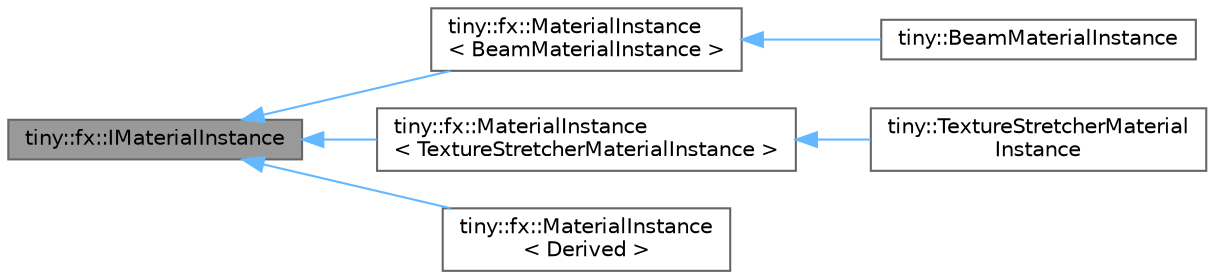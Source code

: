 digraph "tiny::fx::IMaterialInstance"
{
 // LATEX_PDF_SIZE
  bgcolor="transparent";
  edge [fontname=Helvetica,fontsize=10,labelfontname=Helvetica,labelfontsize=10];
  node [fontname=Helvetica,fontsize=10,shape=box,height=0.2,width=0.4];
  rankdir="LR";
  Node1 [id="Node000001",label="tiny::fx::IMaterialInstance",height=0.2,width=0.4,color="gray40", fillcolor="grey60", style="filled", fontcolor="black",tooltip=" "];
  Node1 -> Node2 [id="edge1_Node000001_Node000002",dir="back",color="steelblue1",style="solid",tooltip=" "];
  Node2 [id="Node000002",label="tiny::fx::MaterialInstance\l\< BeamMaterialInstance \>",height=0.2,width=0.4,color="gray40", fillcolor="white", style="filled",URL="$structtiny_1_1fx_1_1_material_instance.html",tooltip=" "];
  Node2 -> Node3 [id="edge2_Node000002_Node000003",dir="back",color="steelblue1",style="solid",tooltip=" "];
  Node3 [id="Node000003",label="tiny::BeamMaterialInstance",height=0.2,width=0.4,color="gray40", fillcolor="white", style="filled",URL="$structtiny_1_1_beam_material_instance.html",tooltip=" "];
  Node1 -> Node4 [id="edge3_Node000001_Node000004",dir="back",color="steelblue1",style="solid",tooltip=" "];
  Node4 [id="Node000004",label="tiny::fx::MaterialInstance\l\< TextureStretcherMaterialInstance \>",height=0.2,width=0.4,color="gray40", fillcolor="white", style="filled",URL="$structtiny_1_1fx_1_1_material_instance.html",tooltip=" "];
  Node4 -> Node5 [id="edge4_Node000004_Node000005",dir="back",color="steelblue1",style="solid",tooltip=" "];
  Node5 [id="Node000005",label="tiny::TextureStretcherMaterial\lInstance",height=0.2,width=0.4,color="gray40", fillcolor="white", style="filled",URL="$structtiny_1_1_texture_stretcher_material_instance.html",tooltip=" "];
  Node1 -> Node6 [id="edge5_Node000001_Node000006",dir="back",color="steelblue1",style="solid",tooltip=" "];
  Node6 [id="Node000006",label="tiny::fx::MaterialInstance\l\< Derived \>",height=0.2,width=0.4,color="gray40", fillcolor="white", style="filled",URL="$structtiny_1_1fx_1_1_material_instance.html",tooltip=" "];
}
